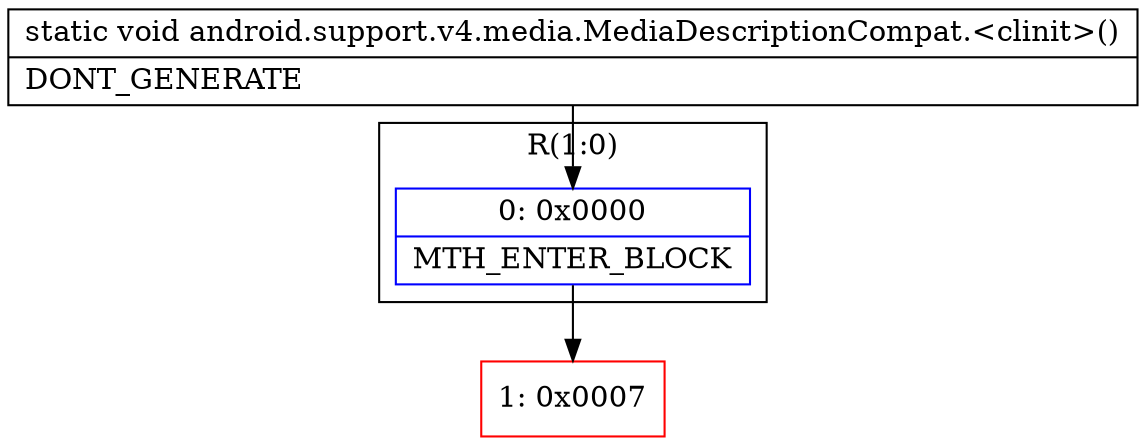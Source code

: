 digraph "CFG forandroid.support.v4.media.MediaDescriptionCompat.\<clinit\>()V" {
subgraph cluster_Region_629745752 {
label = "R(1:0)";
node [shape=record,color=blue];
Node_0 [shape=record,label="{0\:\ 0x0000|MTH_ENTER_BLOCK\l}"];
}
Node_1 [shape=record,color=red,label="{1\:\ 0x0007}"];
MethodNode[shape=record,label="{static void android.support.v4.media.MediaDescriptionCompat.\<clinit\>()  | DONT_GENERATE\l}"];
MethodNode -> Node_0;
Node_0 -> Node_1;
}

